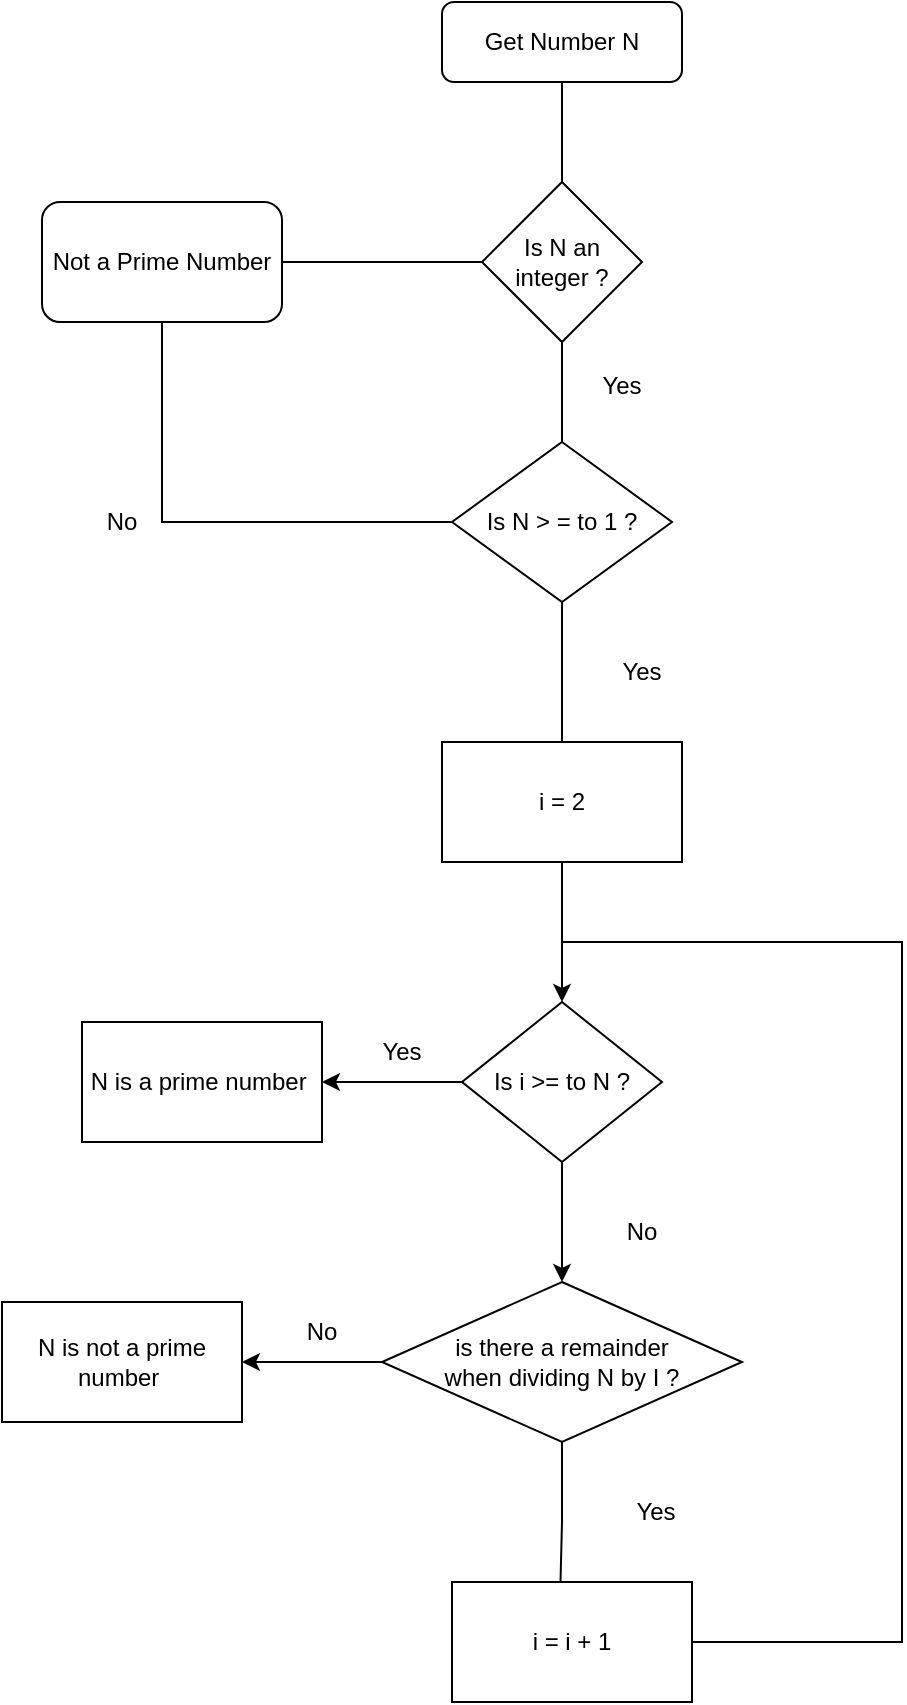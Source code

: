 <mxfile version="20.4.0" type="github">
  <diagram id="C5RBs43oDa-KdzZeNtuy" name="Page-1">
    <mxGraphModel dx="1038" dy="539" grid="1" gridSize="10" guides="1" tooltips="1" connect="1" arrows="1" fold="1" page="1" pageScale="1" pageWidth="827" pageHeight="1169" math="0" shadow="0">
      <root>
        <mxCell id="WIyWlLk6GJQsqaUBKTNV-0" />
        <mxCell id="WIyWlLk6GJQsqaUBKTNV-1" parent="WIyWlLk6GJQsqaUBKTNV-0" />
        <mxCell id="WIyWlLk6GJQsqaUBKTNV-3" value="Get Number N" style="rounded=1;whiteSpace=wrap;html=1;fontSize=12;glass=0;strokeWidth=1;shadow=0;" parent="WIyWlLk6GJQsqaUBKTNV-1" vertex="1">
          <mxGeometry x="330" y="10" width="120" height="40" as="geometry" />
        </mxCell>
        <mxCell id="y8Ra03Gl-SBIRKa7YPjD-0" value="Is N an integer ?" style="rhombus;whiteSpace=wrap;html=1;" parent="WIyWlLk6GJQsqaUBKTNV-1" vertex="1">
          <mxGeometry x="350" y="100" width="80" height="80" as="geometry" />
        </mxCell>
        <mxCell id="y8Ra03Gl-SBIRKa7YPjD-1" value="" style="endArrow=none;html=1;rounded=0;exitX=0.5;exitY=0;exitDx=0;exitDy=0;entryX=0.5;entryY=1;entryDx=0;entryDy=0;" parent="WIyWlLk6GJQsqaUBKTNV-1" source="y8Ra03Gl-SBIRKa7YPjD-0" target="WIyWlLk6GJQsqaUBKTNV-3" edge="1">
          <mxGeometry width="50" height="50" relative="1" as="geometry">
            <mxPoint x="360" y="100" as="sourcePoint" />
            <mxPoint x="410" y="50" as="targetPoint" />
          </mxGeometry>
        </mxCell>
        <mxCell id="y8Ra03Gl-SBIRKa7YPjD-2" value="Yes" style="text;html=1;strokeColor=none;fillColor=none;align=center;verticalAlign=middle;whiteSpace=wrap;rounded=0;" parent="WIyWlLk6GJQsqaUBKTNV-1" vertex="1">
          <mxGeometry x="390" y="187" width="60" height="30" as="geometry" />
        </mxCell>
        <mxCell id="y8Ra03Gl-SBIRKa7YPjD-3" value="No" style="text;html=1;strokeColor=none;fillColor=none;align=center;verticalAlign=middle;whiteSpace=wrap;rounded=0;" parent="WIyWlLk6GJQsqaUBKTNV-1" vertex="1">
          <mxGeometry x="140" y="255" width="60" height="30" as="geometry" />
        </mxCell>
        <mxCell id="y8Ra03Gl-SBIRKa7YPjD-4" value="" style="endArrow=none;html=1;rounded=0;entryX=0;entryY=0.5;entryDx=0;entryDy=0;" parent="WIyWlLk6GJQsqaUBKTNV-1" target="y8Ra03Gl-SBIRKa7YPjD-0" edge="1">
          <mxGeometry width="50" height="50" relative="1" as="geometry">
            <mxPoint x="250" y="140" as="sourcePoint" />
            <mxPoint x="350" y="110" as="targetPoint" />
            <Array as="points">
              <mxPoint x="300" y="140" />
            </Array>
          </mxGeometry>
        </mxCell>
        <mxCell id="y8Ra03Gl-SBIRKa7YPjD-5" value="" style="endArrow=none;html=1;rounded=0;" parent="WIyWlLk6GJQsqaUBKTNV-1" edge="1">
          <mxGeometry width="50" height="50" relative="1" as="geometry">
            <mxPoint x="390" y="180" as="sourcePoint" />
            <mxPoint x="390" y="230" as="targetPoint" />
          </mxGeometry>
        </mxCell>
        <mxCell id="y8Ra03Gl-SBIRKa7YPjD-7" value="Not a Prime Number" style="rounded=1;whiteSpace=wrap;html=1;" parent="WIyWlLk6GJQsqaUBKTNV-1" vertex="1">
          <mxGeometry x="130" y="110" width="120" height="60" as="geometry" />
        </mxCell>
        <mxCell id="y8Ra03Gl-SBIRKa7YPjD-9" value="Is N &amp;gt; = to 1 ?" style="rhombus;whiteSpace=wrap;html=1;" parent="WIyWlLk6GJQsqaUBKTNV-1" vertex="1">
          <mxGeometry x="335" y="230" width="110" height="80" as="geometry" />
        </mxCell>
        <mxCell id="y8Ra03Gl-SBIRKa7YPjD-10" value="" style="endArrow=none;html=1;rounded=0;entryX=0;entryY=0.5;entryDx=0;entryDy=0;" parent="WIyWlLk6GJQsqaUBKTNV-1" source="y8Ra03Gl-SBIRKa7YPjD-7" target="y8Ra03Gl-SBIRKa7YPjD-9" edge="1">
          <mxGeometry width="50" height="50" relative="1" as="geometry">
            <mxPoint x="210" y="260" as="sourcePoint" />
            <mxPoint x="360" y="150" as="targetPoint" />
            <Array as="points">
              <mxPoint x="190" y="270" />
            </Array>
          </mxGeometry>
        </mxCell>
        <mxCell id="y8Ra03Gl-SBIRKa7YPjD-11" value="Yes" style="text;html=1;strokeColor=none;fillColor=none;align=center;verticalAlign=middle;whiteSpace=wrap;rounded=0;" parent="WIyWlLk6GJQsqaUBKTNV-1" vertex="1">
          <mxGeometry x="400" y="330" width="60" height="30" as="geometry" />
        </mxCell>
        <mxCell id="y8Ra03Gl-SBIRKa7YPjD-12" value="" style="endArrow=none;html=1;rounded=0;exitX=0.5;exitY=1;exitDx=0;exitDy=0;" parent="WIyWlLk6GJQsqaUBKTNV-1" source="y8Ra03Gl-SBIRKa7YPjD-9" edge="1">
          <mxGeometry width="50" height="50" relative="1" as="geometry">
            <mxPoint x="400" y="190" as="sourcePoint" />
            <mxPoint x="390" y="380" as="targetPoint" />
          </mxGeometry>
        </mxCell>
        <mxCell id="y8Ra03Gl-SBIRKa7YPjD-17" value="" style="edgeStyle=orthogonalEdgeStyle;rounded=0;orthogonalLoop=1;jettySize=auto;html=1;" parent="WIyWlLk6GJQsqaUBKTNV-1" source="y8Ra03Gl-SBIRKa7YPjD-13" target="y8Ra03Gl-SBIRKa7YPjD-16" edge="1">
          <mxGeometry relative="1" as="geometry" />
        </mxCell>
        <mxCell id="y8Ra03Gl-SBIRKa7YPjD-13" value="i = 2" style="rounded=0;whiteSpace=wrap;html=1;" parent="WIyWlLk6GJQsqaUBKTNV-1" vertex="1">
          <mxGeometry x="330" y="380" width="120" height="60" as="geometry" />
        </mxCell>
        <mxCell id="y8Ra03Gl-SBIRKa7YPjD-19" value="" style="edgeStyle=orthogonalEdgeStyle;rounded=0;orthogonalLoop=1;jettySize=auto;html=1;" parent="WIyWlLk6GJQsqaUBKTNV-1" source="y8Ra03Gl-SBIRKa7YPjD-16" target="y8Ra03Gl-SBIRKa7YPjD-18" edge="1">
          <mxGeometry relative="1" as="geometry" />
        </mxCell>
        <mxCell id="de8wK-GxyQuzP8mVe4_c-1" value="" style="edgeStyle=orthogonalEdgeStyle;rounded=0;orthogonalLoop=1;jettySize=auto;html=1;" edge="1" parent="WIyWlLk6GJQsqaUBKTNV-1" source="y8Ra03Gl-SBIRKa7YPjD-16" target="de8wK-GxyQuzP8mVe4_c-0">
          <mxGeometry relative="1" as="geometry" />
        </mxCell>
        <mxCell id="y8Ra03Gl-SBIRKa7YPjD-16" value="Is i &amp;gt;= to N ?" style="rhombus;whiteSpace=wrap;html=1;rounded=0;" parent="WIyWlLk6GJQsqaUBKTNV-1" vertex="1">
          <mxGeometry x="340" y="510" width="100" height="80" as="geometry" />
        </mxCell>
        <mxCell id="y8Ra03Gl-SBIRKa7YPjD-18" value="N is a prime number&amp;nbsp;" style="whiteSpace=wrap;html=1;rounded=0;" parent="WIyWlLk6GJQsqaUBKTNV-1" vertex="1">
          <mxGeometry x="150" y="520" width="120" height="60" as="geometry" />
        </mxCell>
        <mxCell id="de8wK-GxyQuzP8mVe4_c-0" value="is there a remainder &lt;br&gt;when dividing N by I ?" style="rhombus;whiteSpace=wrap;html=1;rounded=0;" vertex="1" parent="WIyWlLk6GJQsqaUBKTNV-1">
          <mxGeometry x="300" y="650" width="180" height="80" as="geometry" />
        </mxCell>
        <mxCell id="de8wK-GxyQuzP8mVe4_c-2" value="Yes" style="text;html=1;strokeColor=none;fillColor=none;align=center;verticalAlign=middle;whiteSpace=wrap;rounded=0;" vertex="1" parent="WIyWlLk6GJQsqaUBKTNV-1">
          <mxGeometry x="280" y="520" width="60" height="30" as="geometry" />
        </mxCell>
        <mxCell id="de8wK-GxyQuzP8mVe4_c-3" value="No" style="text;html=1;strokeColor=none;fillColor=none;align=center;verticalAlign=middle;whiteSpace=wrap;rounded=0;" vertex="1" parent="WIyWlLk6GJQsqaUBKTNV-1">
          <mxGeometry x="400" y="610" width="60" height="30" as="geometry" />
        </mxCell>
        <mxCell id="de8wK-GxyQuzP8mVe4_c-5" value="N is not a prime number&amp;nbsp;" style="whiteSpace=wrap;html=1;rounded=0;" vertex="1" parent="WIyWlLk6GJQsqaUBKTNV-1">
          <mxGeometry x="110" y="660" width="120" height="60" as="geometry" />
        </mxCell>
        <mxCell id="de8wK-GxyQuzP8mVe4_c-8" value="" style="endArrow=classic;html=1;rounded=0;entryX=1;entryY=0.5;entryDx=0;entryDy=0;" edge="1" parent="WIyWlLk6GJQsqaUBKTNV-1" source="de8wK-GxyQuzP8mVe4_c-0" target="de8wK-GxyQuzP8mVe4_c-5">
          <mxGeometry width="50" height="50" relative="1" as="geometry">
            <mxPoint x="290" y="820" as="sourcePoint" />
            <mxPoint x="340" y="770" as="targetPoint" />
          </mxGeometry>
        </mxCell>
        <mxCell id="de8wK-GxyQuzP8mVe4_c-9" value="No" style="text;html=1;strokeColor=none;fillColor=none;align=center;verticalAlign=middle;whiteSpace=wrap;rounded=0;" vertex="1" parent="WIyWlLk6GJQsqaUBKTNV-1">
          <mxGeometry x="240" y="660" width="60" height="30" as="geometry" />
        </mxCell>
        <mxCell id="de8wK-GxyQuzP8mVe4_c-10" value="Yes" style="text;html=1;strokeColor=none;fillColor=none;align=center;verticalAlign=middle;whiteSpace=wrap;rounded=0;" vertex="1" parent="WIyWlLk6GJQsqaUBKTNV-1">
          <mxGeometry x="407" y="750" width="60" height="30" as="geometry" />
        </mxCell>
        <mxCell id="de8wK-GxyQuzP8mVe4_c-11" value="" style="edgeStyle=orthogonalEdgeStyle;rounded=0;orthogonalLoop=1;jettySize=auto;html=1;exitX=0.5;exitY=1;exitDx=0;exitDy=0;" edge="1" parent="WIyWlLk6GJQsqaUBKTNV-1" source="de8wK-GxyQuzP8mVe4_c-0">
          <mxGeometry relative="1" as="geometry">
            <mxPoint x="389" y="750" as="sourcePoint" />
            <mxPoint x="389" y="810" as="targetPoint" />
          </mxGeometry>
        </mxCell>
        <mxCell id="de8wK-GxyQuzP8mVe4_c-12" value="" style="rounded=0;whiteSpace=wrap;html=1;" vertex="1" parent="WIyWlLk6GJQsqaUBKTNV-1">
          <mxGeometry x="335" y="800" width="120" height="60" as="geometry" />
        </mxCell>
        <mxCell id="de8wK-GxyQuzP8mVe4_c-13" value="i = i + 1" style="text;html=1;strokeColor=none;fillColor=none;align=center;verticalAlign=middle;whiteSpace=wrap;rounded=0;" vertex="1" parent="WIyWlLk6GJQsqaUBKTNV-1">
          <mxGeometry x="365" y="815" width="60" height="30" as="geometry" />
        </mxCell>
        <mxCell id="de8wK-GxyQuzP8mVe4_c-19" value="" style="endArrow=none;html=1;rounded=0;exitX=1;exitY=0.5;exitDx=0;exitDy=0;" edge="1" parent="WIyWlLk6GJQsqaUBKTNV-1" source="de8wK-GxyQuzP8mVe4_c-12">
          <mxGeometry width="50" height="50" relative="1" as="geometry">
            <mxPoint x="460" y="870" as="sourcePoint" />
            <mxPoint x="390" y="480" as="targetPoint" />
            <Array as="points">
              <mxPoint x="560" y="830" />
              <mxPoint x="560" y="480" />
            </Array>
          </mxGeometry>
        </mxCell>
      </root>
    </mxGraphModel>
  </diagram>
</mxfile>
